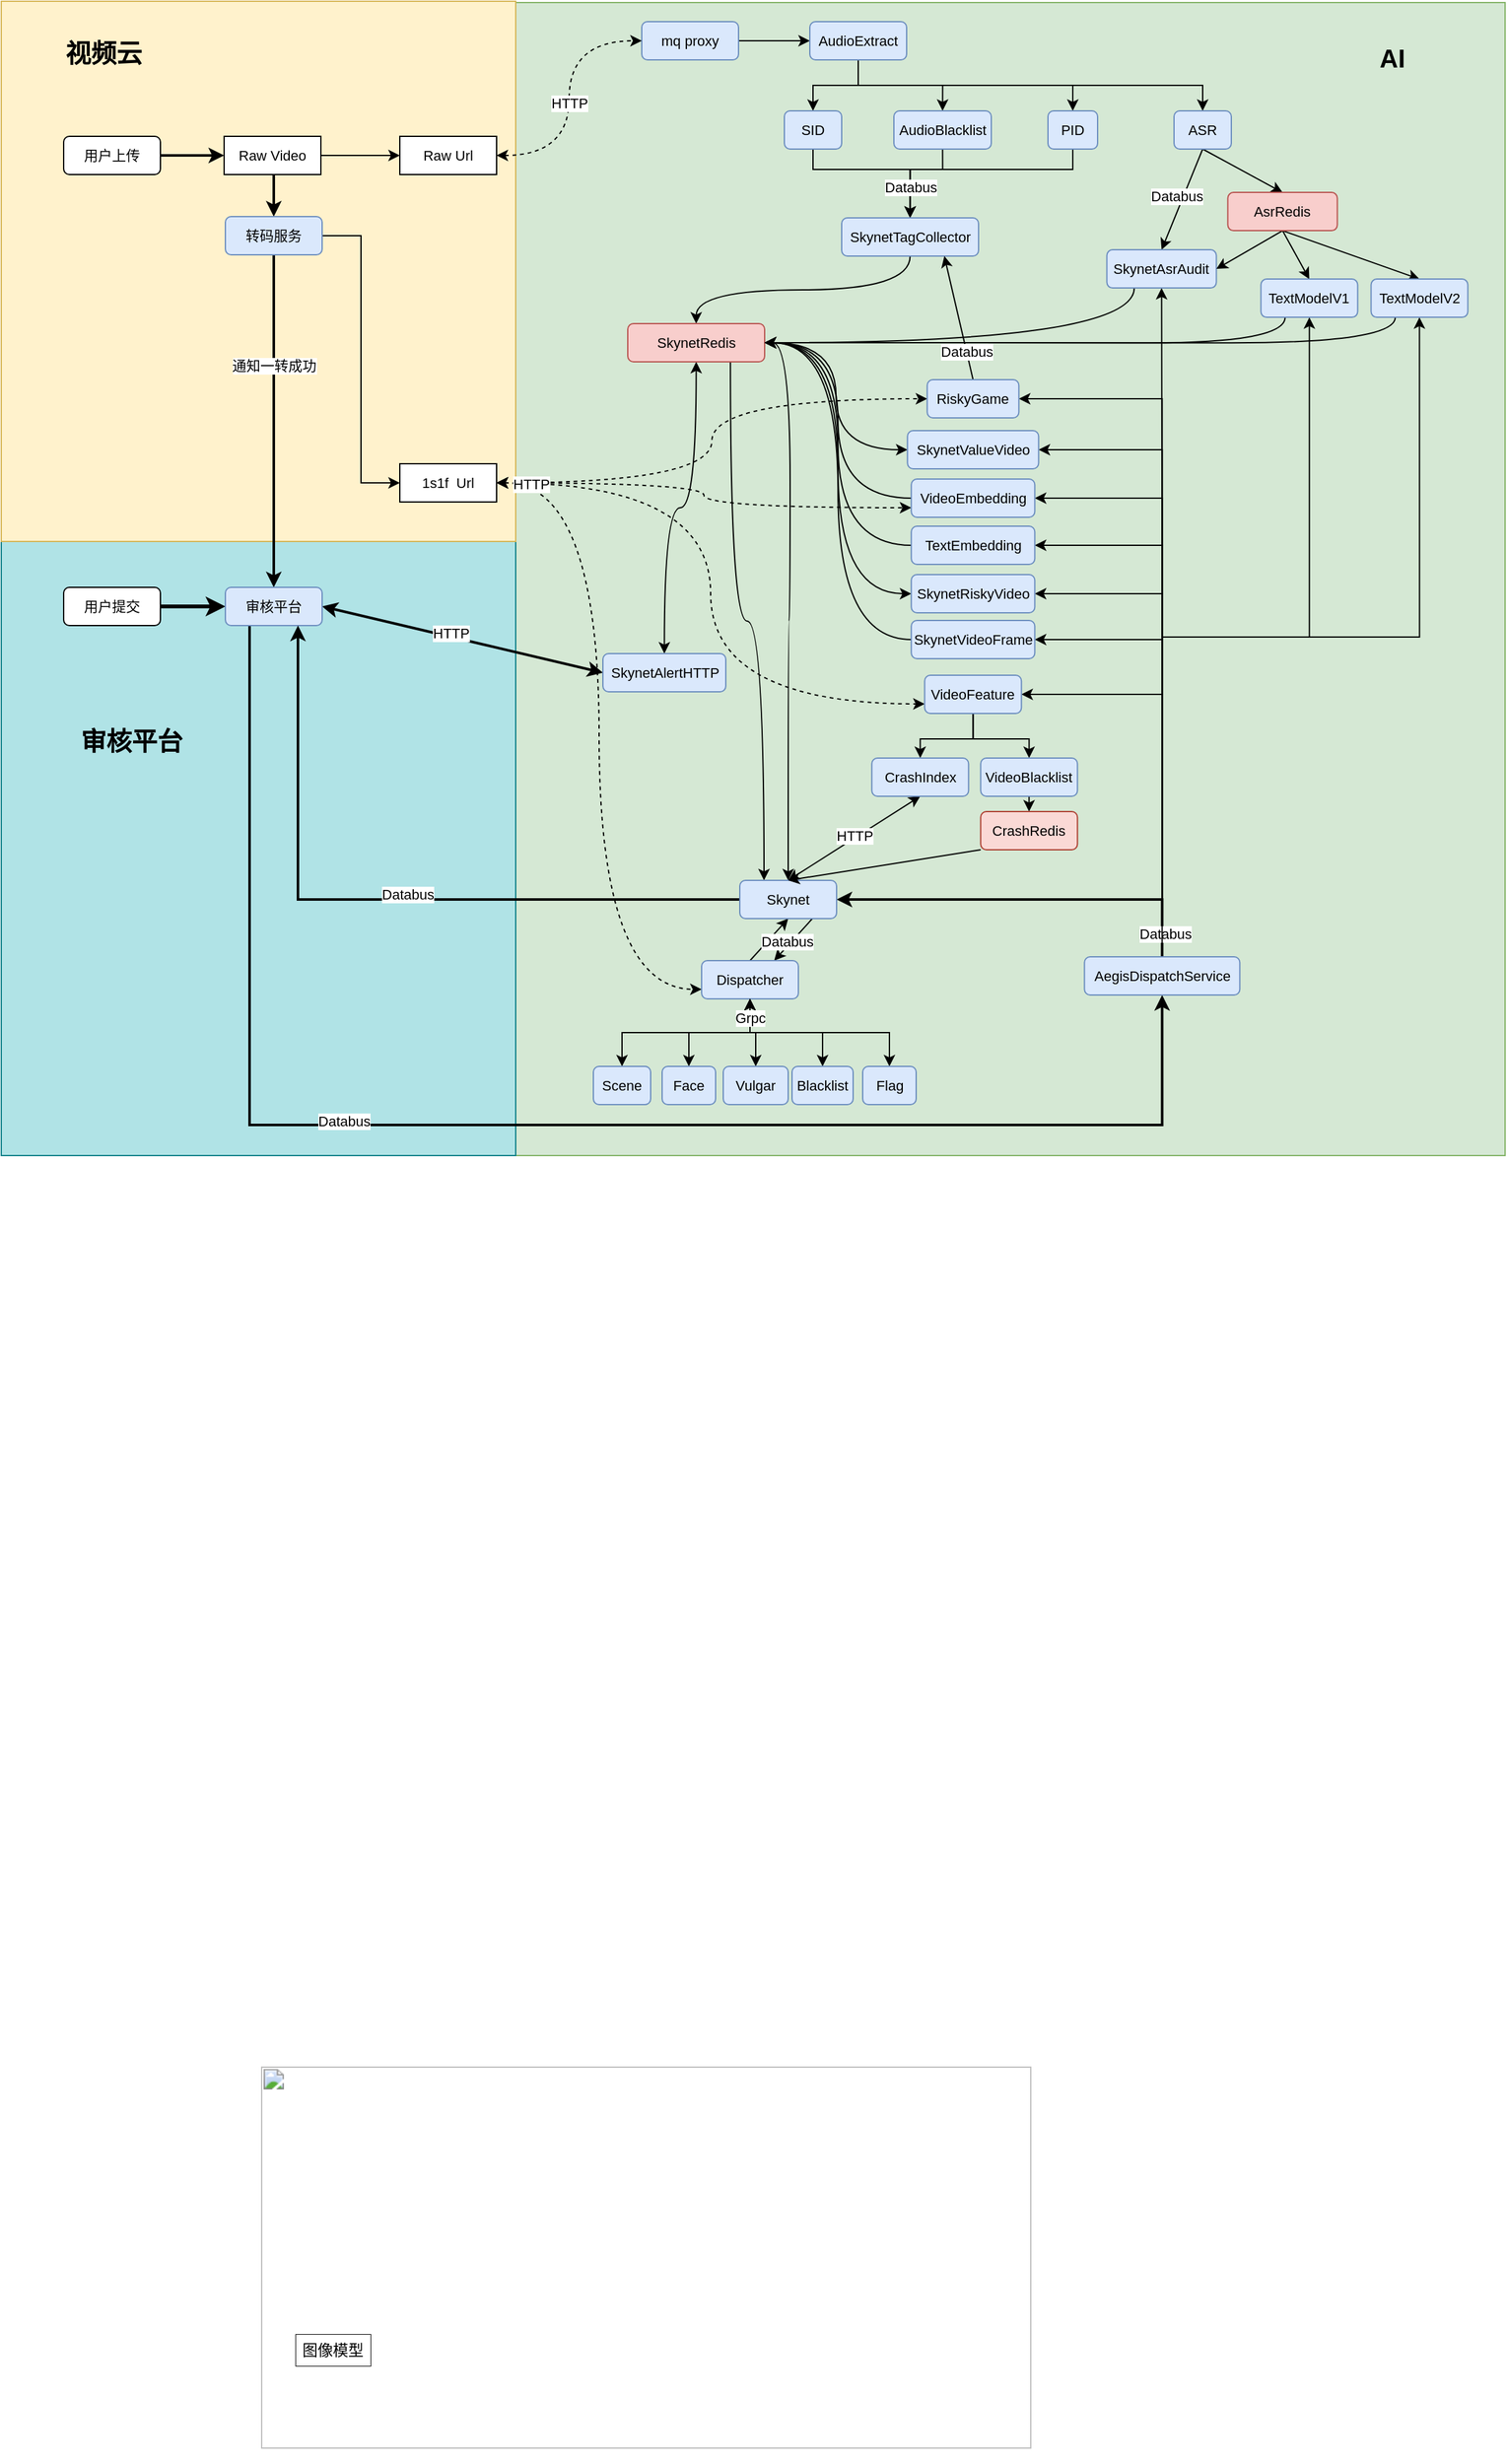<mxfile version="21.6.2" type="github">
  <diagram id="Mzif3MlfNewGBexyQ6pW" name="新机审流程">
    <mxGraphModel dx="2601" dy="695" grid="0" gridSize="10" guides="1" tooltips="1" connect="1" arrows="1" fold="1" page="1" pageScale="1" pageWidth="1169" pageHeight="827" math="0" shadow="0">
      <root>
        <mxCell id="0" />
        <mxCell id="1" parent="0" />
        <mxCell id="kGWkDboD7di_XbReE8EX-246" value="" style="rounded=0;whiteSpace=wrap;html=1;fontSize=11;fillColor=#d5e8d4;strokeColor=#82b366;" parent="1" vertex="1">
          <mxGeometry x="378" y="78" width="777" height="905" as="geometry" />
        </mxCell>
        <mxCell id="kGWkDboD7di_XbReE8EX-249" value="" style="rounded=0;whiteSpace=wrap;html=1;fontSize=11;fillColor=#b0e3e6;strokeColor=#0e8088;" parent="1" vertex="1">
          <mxGeometry x="-26" y="501" width="404" height="482" as="geometry" />
        </mxCell>
        <mxCell id="kGWkDboD7di_XbReE8EX-247" value="" style="rounded=0;whiteSpace=wrap;html=1;fontSize=11;fillColor=#fff2cc;strokeColor=#d6b656;" parent="1" vertex="1">
          <mxGeometry x="-26" y="77" width="404" height="424" as="geometry" />
        </mxCell>
        <mxCell id="kGWkDboD7di_XbReE8EX-1" value="视频云" style="text;html=1;align=center;verticalAlign=middle;resizable=0;points=[];autosize=1;strokeColor=none;fillColor=none;fontStyle=1;fontSize=20;" parent="1" vertex="1">
          <mxGeometry x="19" y="103" width="70" height="28" as="geometry" />
        </mxCell>
        <mxCell id="kGWkDboD7di_XbReE8EX-31" style="edgeStyle=orthogonalEdgeStyle;rounded=0;orthogonalLoop=1;jettySize=auto;html=1;exitX=1;exitY=0.5;exitDx=0;exitDy=0;entryX=0;entryY=0.5;entryDx=0;entryDy=0;fontSize=11;" parent="1" source="kGWkDboD7di_XbReE8EX-3" target="kGWkDboD7di_XbReE8EX-30" edge="1">
          <mxGeometry relative="1" as="geometry" />
        </mxCell>
        <mxCell id="kGWkDboD7di_XbReE8EX-3" value="&lt;span style=&quot;font-size: 11px;&quot;&gt;mq proxy&lt;/span&gt;" style="rounded=1;whiteSpace=wrap;html=1;fontSize=11;fillColor=#dae8fc;strokeColor=#6c8ebf;" parent="1" vertex="1">
          <mxGeometry x="477" y="93" width="76" height="30" as="geometry" />
        </mxCell>
        <mxCell id="kGWkDboD7di_XbReE8EX-4" value="Raw Url" style="rounded=0;whiteSpace=wrap;html=1;fontSize=11;" parent="1" vertex="1">
          <mxGeometry x="287" y="183" width="76" height="30" as="geometry" />
        </mxCell>
        <mxCell id="kGWkDboD7di_XbReE8EX-5" value="" style="endArrow=classic;html=1;rounded=0;exitX=1;exitY=0.5;exitDx=0;exitDy=0;entryX=0;entryY=0.5;entryDx=0;entryDy=0;fontSize=11;dashed=1;edgeStyle=orthogonalEdgeStyle;curved=1;startArrow=classic;startFill=1;" parent="1" source="kGWkDboD7di_XbReE8EX-4" target="kGWkDboD7di_XbReE8EX-3" edge="1">
          <mxGeometry width="50" height="50" relative="1" as="geometry">
            <mxPoint x="693" y="438" as="sourcePoint" />
            <mxPoint x="743" y="388" as="targetPoint" />
          </mxGeometry>
        </mxCell>
        <mxCell id="kGWkDboD7di_XbReE8EX-6" value="HTTP" style="edgeLabel;html=1;align=center;verticalAlign=middle;resizable=0;points=[];fontSize=11;" parent="kGWkDboD7di_XbReE8EX-5" vertex="1" connectable="0">
          <mxGeometry x="-0.294" y="-3" relative="1" as="geometry">
            <mxPoint x="-3" y="-26" as="offset" />
          </mxGeometry>
        </mxCell>
        <mxCell id="kGWkDboD7di_XbReE8EX-8" style="edgeStyle=orthogonalEdgeStyle;rounded=0;orthogonalLoop=1;jettySize=auto;html=1;exitX=1;exitY=0.5;exitDx=0;exitDy=0;entryX=0;entryY=0.5;entryDx=0;entryDy=0;fontSize=11;" parent="1" source="kGWkDboD7di_XbReE8EX-7" target="kGWkDboD7di_XbReE8EX-4" edge="1">
          <mxGeometry relative="1" as="geometry" />
        </mxCell>
        <mxCell id="kGWkDboD7di_XbReE8EX-12" style="edgeStyle=orthogonalEdgeStyle;rounded=0;orthogonalLoop=1;jettySize=auto;html=1;exitX=0.5;exitY=1;exitDx=0;exitDy=0;entryX=0.5;entryY=0;entryDx=0;entryDy=0;fontSize=11;strokeWidth=2;" parent="1" source="kGWkDboD7di_XbReE8EX-7" target="kGWkDboD7di_XbReE8EX-11" edge="1">
          <mxGeometry relative="1" as="geometry" />
        </mxCell>
        <mxCell id="kGWkDboD7di_XbReE8EX-7" value="Raw Video" style="rounded=0;whiteSpace=wrap;html=1;fontSize=11;" parent="1" vertex="1">
          <mxGeometry x="149" y="183" width="76" height="30" as="geometry" />
        </mxCell>
        <mxCell id="kGWkDboD7di_XbReE8EX-283" style="edgeStyle=orthogonalEdgeStyle;curved=1;rounded=0;orthogonalLoop=1;jettySize=auto;html=1;exitX=1;exitY=0.5;exitDx=0;exitDy=0;entryX=0;entryY=0.5;entryDx=0;entryDy=0;shadow=0;fontSize=11;startArrow=classic;startFill=1;endArrow=classic;endFill=1;strokeWidth=1;dashed=1;" parent="1" source="kGWkDboD7di_XbReE8EX-9" target="kGWkDboD7di_XbReE8EX-238" edge="1">
          <mxGeometry relative="1" as="geometry" />
        </mxCell>
        <mxCell id="kGWkDboD7di_XbReE8EX-284" style="edgeStyle=orthogonalEdgeStyle;curved=1;rounded=0;orthogonalLoop=1;jettySize=auto;html=1;exitX=1;exitY=0.5;exitDx=0;exitDy=0;entryX=0;entryY=0.75;entryDx=0;entryDy=0;shadow=0;fontSize=11;startArrow=classic;startFill=1;endArrow=classic;endFill=1;strokeWidth=1;dashed=1;" parent="1" source="kGWkDboD7di_XbReE8EX-9" target="kGWkDboD7di_XbReE8EX-134" edge="1">
          <mxGeometry relative="1" as="geometry" />
        </mxCell>
        <mxCell id="kGWkDboD7di_XbReE8EX-285" style="edgeStyle=orthogonalEdgeStyle;curved=1;rounded=0;orthogonalLoop=1;jettySize=auto;html=1;exitX=1;exitY=0.5;exitDx=0;exitDy=0;entryX=0;entryY=0.75;entryDx=0;entryDy=0;shadow=0;fontSize=11;startArrow=classic;startFill=1;endArrow=classic;endFill=1;strokeWidth=1;dashed=1;" parent="1" source="kGWkDboD7di_XbReE8EX-9" target="kGWkDboD7di_XbReE8EX-79" edge="1">
          <mxGeometry relative="1" as="geometry" />
        </mxCell>
        <mxCell id="kGWkDboD7di_XbReE8EX-286" style="edgeStyle=orthogonalEdgeStyle;curved=1;rounded=0;orthogonalLoop=1;jettySize=auto;html=1;exitX=1;exitY=0.5;exitDx=0;exitDy=0;entryX=0;entryY=0.75;entryDx=0;entryDy=0;shadow=0;fontSize=11;startArrow=classic;startFill=1;endArrow=classic;endFill=1;strokeWidth=1;dashed=1;" parent="1" source="kGWkDboD7di_XbReE8EX-9" target="kGWkDboD7di_XbReE8EX-85" edge="1">
          <mxGeometry relative="1" as="geometry" />
        </mxCell>
        <mxCell id="kGWkDboD7di_XbReE8EX-288" value="HTTP" style="edgeLabel;html=1;align=center;verticalAlign=middle;resizable=0;points=[];fontSize=11;" parent="kGWkDboD7di_XbReE8EX-286" vertex="1" connectable="0">
          <mxGeometry x="-0.886" y="-11" relative="1" as="geometry">
            <mxPoint x="-5" y="-10" as="offset" />
          </mxGeometry>
        </mxCell>
        <mxCell id="kGWkDboD7di_XbReE8EX-9" value="1s1f&amp;nbsp; Url" style="rounded=0;whiteSpace=wrap;html=1;fontSize=11;" parent="1" vertex="1">
          <mxGeometry x="287" y="440" width="76" height="30" as="geometry" />
        </mxCell>
        <mxCell id="kGWkDboD7di_XbReE8EX-13" style="edgeStyle=orthogonalEdgeStyle;rounded=0;orthogonalLoop=1;jettySize=auto;html=1;exitX=1;exitY=0.5;exitDx=0;exitDy=0;entryX=0;entryY=0.5;entryDx=0;entryDy=0;fontSize=11;" parent="1" source="kGWkDboD7di_XbReE8EX-11" target="kGWkDboD7di_XbReE8EX-9" edge="1">
          <mxGeometry relative="1" as="geometry" />
        </mxCell>
        <mxCell id="kGWkDboD7di_XbReE8EX-23" style="edgeStyle=orthogonalEdgeStyle;rounded=0;orthogonalLoop=1;jettySize=auto;html=1;exitX=0.5;exitY=1;exitDx=0;exitDy=0;entryX=0.5;entryY=0;entryDx=0;entryDy=0;fontSize=11;strokeWidth=2;" parent="1" source="kGWkDboD7di_XbReE8EX-11" target="kGWkDboD7di_XbReE8EX-21" edge="1">
          <mxGeometry relative="1" as="geometry" />
        </mxCell>
        <mxCell id="kGWkDboD7di_XbReE8EX-24" value="通知一转成功" style="edgeLabel;html=1;align=center;verticalAlign=middle;resizable=0;points=[];fontSize=11;" parent="kGWkDboD7di_XbReE8EX-23" vertex="1" connectable="0">
          <mxGeometry x="-0.332" relative="1" as="geometry">
            <mxPoint as="offset" />
          </mxGeometry>
        </mxCell>
        <mxCell id="kGWkDboD7di_XbReE8EX-11" value="转码服务" style="rounded=1;whiteSpace=wrap;html=1;fontSize=11;fillColor=#dae8fc;strokeColor=#6c8ebf;" parent="1" vertex="1">
          <mxGeometry x="150" y="246" width="76" height="30" as="geometry" />
        </mxCell>
        <mxCell id="kGWkDboD7di_XbReE8EX-14" value="审核平台" style="text;html=1;align=center;verticalAlign=middle;resizable=0;points=[];autosize=1;strokeColor=none;fillColor=none;fontStyle=1;fontSize=20;" parent="1" vertex="1">
          <mxGeometry x="31" y="643" width="90" height="28" as="geometry" />
        </mxCell>
        <mxCell id="kGWkDboD7di_XbReE8EX-17" style="edgeStyle=orthogonalEdgeStyle;rounded=0;orthogonalLoop=1;jettySize=auto;html=1;exitX=1;exitY=0.5;exitDx=0;exitDy=0;entryX=0;entryY=0.5;entryDx=0;entryDy=0;fontSize=11;strokeWidth=2;" parent="1" source="kGWkDboD7di_XbReE8EX-16" target="kGWkDboD7di_XbReE8EX-7" edge="1">
          <mxGeometry relative="1" as="geometry" />
        </mxCell>
        <mxCell id="kGWkDboD7di_XbReE8EX-16" value="用户上传" style="rounded=1;whiteSpace=wrap;html=1;fontSize=11;" parent="1" vertex="1">
          <mxGeometry x="23" y="183" width="76" height="30" as="geometry" />
        </mxCell>
        <mxCell id="kGWkDboD7di_XbReE8EX-22" style="edgeStyle=orthogonalEdgeStyle;rounded=0;orthogonalLoop=1;jettySize=auto;html=1;exitX=1;exitY=0.5;exitDx=0;exitDy=0;fontSize=11;strokeWidth=3;" parent="1" source="kGWkDboD7di_XbReE8EX-18" target="kGWkDboD7di_XbReE8EX-21" edge="1">
          <mxGeometry relative="1" as="geometry" />
        </mxCell>
        <mxCell id="kGWkDboD7di_XbReE8EX-18" value="用户提交" style="rounded=1;whiteSpace=wrap;html=1;fontSize=11;" parent="1" vertex="1">
          <mxGeometry x="23" y="537" width="76" height="30" as="geometry" />
        </mxCell>
        <mxCell id="kGWkDboD7di_XbReE8EX-297" style="rounded=0;orthogonalLoop=1;jettySize=auto;html=1;exitX=1;exitY=0.5;exitDx=0;exitDy=0;entryX=0;entryY=0.5;entryDx=0;entryDy=0;shadow=0;fontSize=11;startArrow=classic;startFill=1;endArrow=classic;endFill=1;strokeWidth=2;" parent="1" source="kGWkDboD7di_XbReE8EX-21" target="kGWkDboD7di_XbReE8EX-295" edge="1">
          <mxGeometry relative="1" as="geometry" />
        </mxCell>
        <mxCell id="kGWkDboD7di_XbReE8EX-298" value="HTTP" style="edgeLabel;html=1;align=center;verticalAlign=middle;resizable=0;points=[];fontSize=11;" parent="kGWkDboD7di_XbReE8EX-297" vertex="1" connectable="0">
          <mxGeometry x="0.088" y="11" relative="1" as="geometry">
            <mxPoint x="-21" y="3" as="offset" />
          </mxGeometry>
        </mxCell>
        <mxCell id="kGWkDboD7di_XbReE8EX-301" style="edgeStyle=orthogonalEdgeStyle;rounded=0;orthogonalLoop=1;jettySize=auto;html=1;exitX=0.25;exitY=1;exitDx=0;exitDy=0;shadow=0;fontSize=11;startArrow=none;startFill=0;endArrow=classic;endFill=1;strokeWidth=2;entryX=0.5;entryY=1;entryDx=0;entryDy=0;" parent="1" source="kGWkDboD7di_XbReE8EX-21" target="kGWkDboD7di_XbReE8EX-26" edge="1">
          <mxGeometry relative="1" as="geometry">
            <mxPoint x="238.25" y="901.25" as="targetPoint" />
            <Array as="points">
              <mxPoint x="169" y="959" />
              <mxPoint x="886" y="959" />
            </Array>
          </mxGeometry>
        </mxCell>
        <mxCell id="kGWkDboD7di_XbReE8EX-303" value="Databus" style="edgeLabel;html=1;align=center;verticalAlign=middle;resizable=0;points=[];fontSize=11;" parent="kGWkDboD7di_XbReE8EX-301" vertex="1" connectable="0">
          <mxGeometry x="-0.23" y="3" relative="1" as="geometry">
            <mxPoint as="offset" />
          </mxGeometry>
        </mxCell>
        <mxCell id="kGWkDboD7di_XbReE8EX-21" value="审核平台" style="rounded=1;whiteSpace=wrap;html=1;fontSize=11;fillColor=#dae8fc;strokeColor=#6c8ebf;" parent="1" vertex="1">
          <mxGeometry x="150" y="537" width="76" height="30" as="geometry" />
        </mxCell>
        <mxCell id="kGWkDboD7di_XbReE8EX-82" style="edgeStyle=orthogonalEdgeStyle;rounded=0;orthogonalLoop=1;jettySize=auto;html=1;exitX=0.5;exitY=0;exitDx=0;exitDy=0;entryX=1;entryY=0.5;entryDx=0;entryDy=0;fontSize=11;startArrow=none;startFill=0;strokeWidth=1;" parent="1" source="kGWkDboD7di_XbReE8EX-26" target="kGWkDboD7di_XbReE8EX-79" edge="1">
          <mxGeometry relative="1" as="geometry" />
        </mxCell>
        <mxCell id="kGWkDboD7di_XbReE8EX-126" style="edgeStyle=orthogonalEdgeStyle;rounded=0;orthogonalLoop=1;jettySize=auto;html=1;exitX=0.5;exitY=0;exitDx=0;exitDy=0;entryX=1;entryY=0.5;entryDx=0;entryDy=0;shadow=0;fontSize=11;startArrow=none;startFill=0;strokeWidth=2;" parent="1" source="kGWkDboD7di_XbReE8EX-26" target="kGWkDboD7di_XbReE8EX-29" edge="1">
          <mxGeometry relative="1" as="geometry" />
        </mxCell>
        <mxCell id="kGWkDboD7di_XbReE8EX-130" style="edgeStyle=orthogonalEdgeStyle;rounded=0;orthogonalLoop=1;jettySize=auto;html=1;exitX=0.5;exitY=0;exitDx=0;exitDy=0;entryX=1;entryY=0.5;entryDx=0;entryDy=0;shadow=0;fontSize=11;startArrow=none;startFill=0;strokeWidth=1;" parent="1" source="kGWkDboD7di_XbReE8EX-26" target="kGWkDboD7di_XbReE8EX-129" edge="1">
          <mxGeometry relative="1" as="geometry" />
        </mxCell>
        <mxCell id="kGWkDboD7di_XbReE8EX-229" style="edgeStyle=orthogonalEdgeStyle;rounded=0;orthogonalLoop=1;jettySize=auto;html=1;exitX=0.5;exitY=0;exitDx=0;exitDy=0;entryX=1;entryY=0.5;entryDx=0;entryDy=0;shadow=0;fontSize=11;startArrow=none;startFill=0;strokeWidth=1;" parent="1" source="kGWkDboD7di_XbReE8EX-26" target="kGWkDboD7di_XbReE8EX-134" edge="1">
          <mxGeometry relative="1" as="geometry" />
        </mxCell>
        <mxCell id="kGWkDboD7di_XbReE8EX-230" style="edgeStyle=orthogonalEdgeStyle;rounded=0;orthogonalLoop=1;jettySize=auto;html=1;exitX=0.5;exitY=0;exitDx=0;exitDy=0;entryX=1;entryY=0.5;entryDx=0;entryDy=0;shadow=0;fontSize=11;startArrow=none;startFill=0;strokeWidth=1;" parent="1" source="kGWkDboD7di_XbReE8EX-26" target="kGWkDboD7di_XbReE8EX-136" edge="1">
          <mxGeometry relative="1" as="geometry" />
        </mxCell>
        <mxCell id="kGWkDboD7di_XbReE8EX-231" style="edgeStyle=orthogonalEdgeStyle;rounded=0;orthogonalLoop=1;jettySize=auto;html=1;exitX=0.5;exitY=0;exitDx=0;exitDy=0;entryX=1;entryY=0.5;entryDx=0;entryDy=0;shadow=0;fontSize=11;startArrow=none;startFill=0;strokeWidth=1;" parent="1" source="kGWkDboD7di_XbReE8EX-26" target="kGWkDboD7di_XbReE8EX-227" edge="1">
          <mxGeometry relative="1" as="geometry" />
        </mxCell>
        <mxCell id="kGWkDboD7di_XbReE8EX-239" style="edgeStyle=orthogonalEdgeStyle;rounded=0;orthogonalLoop=1;jettySize=auto;html=1;exitX=0.5;exitY=0;exitDx=0;exitDy=0;entryX=1;entryY=0.5;entryDx=0;entryDy=0;shadow=0;fontSize=11;startArrow=none;startFill=0;strokeWidth=1;" parent="1" source="kGWkDboD7di_XbReE8EX-26" target="kGWkDboD7di_XbReE8EX-238" edge="1">
          <mxGeometry relative="1" as="geometry" />
        </mxCell>
        <mxCell id="kGWkDboD7di_XbReE8EX-289" style="edgeStyle=orthogonalEdgeStyle;rounded=0;orthogonalLoop=1;jettySize=auto;html=1;exitX=0.5;exitY=0;exitDx=0;exitDy=0;entryX=0.5;entryY=1;entryDx=0;entryDy=0;shadow=0;fontSize=11;startArrow=none;startFill=0;endArrow=classic;endFill=1;strokeWidth=1;" parent="1" source="kGWkDboD7di_XbReE8EX-26" target="kGWkDboD7di_XbReE8EX-42" edge="1">
          <mxGeometry relative="1" as="geometry" />
        </mxCell>
        <mxCell id="kGWkDboD7di_XbReE8EX-290" style="edgeStyle=orthogonalEdgeStyle;rounded=0;orthogonalLoop=1;jettySize=auto;html=1;exitX=0.5;exitY=0;exitDx=0;exitDy=0;shadow=0;fontSize=11;startArrow=none;startFill=0;endArrow=classic;endFill=1;strokeWidth=1;" parent="1" source="kGWkDboD7di_XbReE8EX-26" target="kGWkDboD7di_XbReE8EX-62" edge="1">
          <mxGeometry relative="1" as="geometry" />
        </mxCell>
        <mxCell id="kGWkDboD7di_XbReE8EX-291" style="edgeStyle=orthogonalEdgeStyle;rounded=0;orthogonalLoop=1;jettySize=auto;html=1;exitX=0.5;exitY=0;exitDx=0;exitDy=0;entryX=0.5;entryY=1;entryDx=0;entryDy=0;shadow=0;fontSize=11;startArrow=none;startFill=0;endArrow=classic;endFill=1;strokeWidth=1;" parent="1" source="kGWkDboD7di_XbReE8EX-26" target="kGWkDboD7di_XbReE8EX-63" edge="1">
          <mxGeometry relative="1" as="geometry" />
        </mxCell>
        <mxCell id="kGWkDboD7di_XbReE8EX-292" value="Databus" style="edgeLabel;html=1;align=center;verticalAlign=middle;resizable=0;points=[];fontSize=11;" parent="kGWkDboD7di_XbReE8EX-291" vertex="1" connectable="0">
          <mxGeometry x="-0.948" y="-4" relative="1" as="geometry">
            <mxPoint x="-2" as="offset" />
          </mxGeometry>
        </mxCell>
        <mxCell id="7Qb2B7hWJv66uCLkFHdZ-7" style="edgeStyle=orthogonalEdgeStyle;rounded=0;orthogonalLoop=1;jettySize=auto;html=1;exitX=0.5;exitY=0;exitDx=0;exitDy=0;entryX=1;entryY=0.5;entryDx=0;entryDy=0;shadow=0;fontSize=20;startArrow=none;startFill=0;endArrow=classic;endFill=1;strokeWidth=1;" parent="1" source="kGWkDboD7di_XbReE8EX-26" target="7Qb2B7hWJv66uCLkFHdZ-6" edge="1">
          <mxGeometry relative="1" as="geometry" />
        </mxCell>
        <mxCell id="kGWkDboD7di_XbReE8EX-26" value="&lt;span style=&quot;font-size: 11px;&quot;&gt;AegisDispatchService&lt;/span&gt;" style="rounded=1;whiteSpace=wrap;html=1;fontSize=11;fillColor=#dae8fc;strokeColor=#6c8ebf;" parent="1" vertex="1">
          <mxGeometry x="824.67" y="827" width="122" height="30" as="geometry" />
        </mxCell>
        <mxCell id="kGWkDboD7di_XbReE8EX-90" style="edgeStyle=none;orthogonalLoop=1;jettySize=auto;html=1;exitX=0.75;exitY=1;exitDx=0;exitDy=0;entryX=0.75;entryY=0;entryDx=0;entryDy=0;shadow=0;fontSize=11;startArrow=none;startFill=0;strokeWidth=1;" parent="1" source="kGWkDboD7di_XbReE8EX-29" target="kGWkDboD7di_XbReE8EX-85" edge="1">
          <mxGeometry relative="1" as="geometry" />
        </mxCell>
        <mxCell id="kGWkDboD7di_XbReE8EX-38" style="edgeStyle=orthogonalEdgeStyle;rounded=0;orthogonalLoop=1;jettySize=auto;html=1;exitX=0.5;exitY=1;exitDx=0;exitDy=0;fontSize=11;" parent="1" source="kGWkDboD7di_XbReE8EX-30" target="kGWkDboD7di_XbReE8EX-32" edge="1">
          <mxGeometry relative="1" as="geometry" />
        </mxCell>
        <mxCell id="kGWkDboD7di_XbReE8EX-39" style="edgeStyle=orthogonalEdgeStyle;rounded=0;orthogonalLoop=1;jettySize=auto;html=1;exitX=0.5;exitY=1;exitDx=0;exitDy=0;entryX=0.5;entryY=0;entryDx=0;entryDy=0;fontSize=11;" parent="1" source="kGWkDboD7di_XbReE8EX-30" target="kGWkDboD7di_XbReE8EX-33" edge="1">
          <mxGeometry relative="1" as="geometry" />
        </mxCell>
        <mxCell id="kGWkDboD7di_XbReE8EX-40" style="edgeStyle=orthogonalEdgeStyle;rounded=0;orthogonalLoop=1;jettySize=auto;html=1;exitX=0.5;exitY=1;exitDx=0;exitDy=0;entryX=0.5;entryY=0;entryDx=0;entryDy=0;fontSize=11;" parent="1" source="kGWkDboD7di_XbReE8EX-30" target="kGWkDboD7di_XbReE8EX-34" edge="1">
          <mxGeometry relative="1" as="geometry" />
        </mxCell>
        <mxCell id="kGWkDboD7di_XbReE8EX-41" style="edgeStyle=orthogonalEdgeStyle;rounded=0;orthogonalLoop=1;jettySize=auto;html=1;exitX=0.5;exitY=1;exitDx=0;exitDy=0;entryX=0.5;entryY=0;entryDx=0;entryDy=0;fontSize=11;" parent="1" source="kGWkDboD7di_XbReE8EX-30" target="kGWkDboD7di_XbReE8EX-37" edge="1">
          <mxGeometry relative="1" as="geometry" />
        </mxCell>
        <mxCell id="kGWkDboD7di_XbReE8EX-30" value="&lt;span style=&quot;font-size: 11px;&quot;&gt;AudioExtract&lt;/span&gt;" style="rounded=1;whiteSpace=wrap;html=1;fontSize=11;fillColor=#dae8fc;strokeColor=#6c8ebf;" parent="1" vertex="1">
          <mxGeometry x="609" y="93" width="76" height="30" as="geometry" />
        </mxCell>
        <mxCell id="kGWkDboD7di_XbReE8EX-43" style="rounded=0;orthogonalLoop=1;jettySize=auto;html=1;exitX=0.5;exitY=1;exitDx=0;exitDy=0;fontSize=11;entryX=0.5;entryY=0;entryDx=0;entryDy=0;" parent="1" source="kGWkDboD7di_XbReE8EX-32" target="kGWkDboD7di_XbReE8EX-42" edge="1">
          <mxGeometry relative="1" as="geometry" />
        </mxCell>
        <mxCell id="kGWkDboD7di_XbReE8EX-44" value="Databus" style="edgeLabel;html=1;align=center;verticalAlign=middle;resizable=0;points=[];fontSize=11;" parent="kGWkDboD7di_XbReE8EX-43" vertex="1" connectable="0">
          <mxGeometry x="-0.019" y="-5" relative="1" as="geometry">
            <mxPoint as="offset" />
          </mxGeometry>
        </mxCell>
        <mxCell id="kGWkDboD7di_XbReE8EX-56" style="edgeStyle=none;rounded=0;orthogonalLoop=1;jettySize=auto;html=1;exitX=0.5;exitY=1;exitDx=0;exitDy=0;entryX=0.5;entryY=0;entryDx=0;entryDy=0;fontSize=11;" parent="1" source="kGWkDboD7di_XbReE8EX-32" target="kGWkDboD7di_XbReE8EX-55" edge="1">
          <mxGeometry relative="1" as="geometry" />
        </mxCell>
        <mxCell id="kGWkDboD7di_XbReE8EX-32" value="&lt;span style=&quot;font-size: 11px;&quot;&gt;ASR&lt;/span&gt;" style="rounded=1;whiteSpace=wrap;html=1;fontSize=11;fillColor=#dae8fc;strokeColor=#6c8ebf;" parent="1" vertex="1">
          <mxGeometry x="895" y="163" width="45" height="30" as="geometry" />
        </mxCell>
        <mxCell id="kGWkDboD7di_XbReE8EX-50" style="edgeStyle=orthogonalEdgeStyle;rounded=0;orthogonalLoop=1;jettySize=auto;html=1;exitX=0.5;exitY=1;exitDx=0;exitDy=0;entryX=0.5;entryY=0;entryDx=0;entryDy=0;fontSize=11;" parent="1" source="kGWkDboD7di_XbReE8EX-33" target="kGWkDboD7di_XbReE8EX-45" edge="1">
          <mxGeometry relative="1" as="geometry">
            <Array as="points">
              <mxPoint x="611" y="209" />
              <mxPoint x="688" y="209" />
            </Array>
          </mxGeometry>
        </mxCell>
        <mxCell id="kGWkDboD7di_XbReE8EX-33" value="&lt;span style=&quot;font-size: 11px;&quot;&gt;SID&lt;/span&gt;" style="rounded=1;whiteSpace=wrap;html=1;fontSize=11;fillColor=#dae8fc;strokeColor=#6c8ebf;" parent="1" vertex="1">
          <mxGeometry x="589" y="163" width="45" height="30" as="geometry" />
        </mxCell>
        <mxCell id="kGWkDboD7di_XbReE8EX-47" style="edgeStyle=orthogonalEdgeStyle;rounded=0;orthogonalLoop=1;jettySize=auto;html=1;exitX=0.5;exitY=1;exitDx=0;exitDy=0;fontSize=11;entryX=0.5;entryY=0;entryDx=0;entryDy=0;" parent="1" source="kGWkDboD7di_XbReE8EX-34" target="kGWkDboD7di_XbReE8EX-45" edge="1">
          <mxGeometry relative="1" as="geometry">
            <mxPoint x="703.25" y="296.5" as="targetPoint" />
            <Array as="points">
              <mxPoint x="713" y="209" />
              <mxPoint x="688" y="209" />
            </Array>
          </mxGeometry>
        </mxCell>
        <mxCell id="kGWkDboD7di_XbReE8EX-34" value="&lt;span style=&quot;font-size: 11px;&quot;&gt;AudioBlacklist&lt;/span&gt;" style="rounded=1;whiteSpace=wrap;html=1;fontSize=11;fillColor=#dae8fc;strokeColor=#6c8ebf;" parent="1" vertex="1">
          <mxGeometry x="675" y="163" width="76.5" height="30" as="geometry" />
        </mxCell>
        <mxCell id="kGWkDboD7di_XbReE8EX-51" style="rounded=0;orthogonalLoop=1;jettySize=auto;html=1;exitX=0.5;exitY=1;exitDx=0;exitDy=0;entryX=0.5;entryY=0;entryDx=0;entryDy=0;fontSize=11;edgeStyle=orthogonalEdgeStyle;" parent="1" source="kGWkDboD7di_XbReE8EX-37" target="kGWkDboD7di_XbReE8EX-45" edge="1">
          <mxGeometry relative="1" as="geometry">
            <Array as="points">
              <mxPoint x="816" y="209" />
              <mxPoint x="688" y="209" />
            </Array>
          </mxGeometry>
        </mxCell>
        <mxCell id="kGWkDboD7di_XbReE8EX-52" value="Databus" style="edgeLabel;html=1;align=center;verticalAlign=middle;resizable=0;points=[];fontSize=11;" parent="kGWkDboD7di_XbReE8EX-51" vertex="1" connectable="0">
          <mxGeometry x="0.68" relative="1" as="geometry">
            <mxPoint y="5" as="offset" />
          </mxGeometry>
        </mxCell>
        <mxCell id="kGWkDboD7di_XbReE8EX-37" value="&lt;span style=&quot;font-size: 11px;&quot;&gt;PID&lt;/span&gt;" style="rounded=1;whiteSpace=wrap;html=1;fontSize=11;fillColor=#dae8fc;strokeColor=#6c8ebf;" parent="1" vertex="1">
          <mxGeometry x="796" y="163" width="39" height="30" as="geometry" />
        </mxCell>
        <mxCell id="kGWkDboD7di_XbReE8EX-77" style="edgeStyle=orthogonalEdgeStyle;curved=1;rounded=0;orthogonalLoop=1;jettySize=auto;html=1;exitX=0.25;exitY=1;exitDx=0;exitDy=0;entryX=1;entryY=0.5;entryDx=0;entryDy=0;fontSize=11;startArrow=none;startFill=0;" parent="1" source="kGWkDboD7di_XbReE8EX-42" target="kGWkDboD7di_XbReE8EX-59" edge="1">
          <mxGeometry relative="1" as="geometry" />
        </mxCell>
        <mxCell id="kGWkDboD7di_XbReE8EX-42" value="&lt;span style=&quot;font-size: 11px;&quot;&gt;SkynetAsrAudit&lt;/span&gt;" style="rounded=1;whiteSpace=wrap;html=1;fontSize=11;fillColor=#dae8fc;strokeColor=#6c8ebf;" parent="1" vertex="1">
          <mxGeometry x="842.25" y="272.06" width="86" height="30" as="geometry" />
        </mxCell>
        <mxCell id="kGWkDboD7di_XbReE8EX-78" style="edgeStyle=orthogonalEdgeStyle;curved=1;rounded=0;orthogonalLoop=1;jettySize=auto;html=1;exitX=0.5;exitY=1;exitDx=0;exitDy=0;fontSize=11;startArrow=none;startFill=0;" parent="1" source="kGWkDboD7di_XbReE8EX-45" target="kGWkDboD7di_XbReE8EX-59" edge="1">
          <mxGeometry relative="1" as="geometry" />
        </mxCell>
        <mxCell id="kGWkDboD7di_XbReE8EX-45" value="&lt;span style=&quot;font-size: 11px;&quot;&gt;SkynetTagCollector&lt;/span&gt;" style="rounded=1;whiteSpace=wrap;html=1;fontSize=11;fillColor=#dae8fc;strokeColor=#6c8ebf;" parent="1" vertex="1">
          <mxGeometry x="634" y="247" width="107.5" height="30" as="geometry" />
        </mxCell>
        <mxCell id="kGWkDboD7di_XbReE8EX-67" style="rounded=0;orthogonalLoop=1;jettySize=auto;html=1;exitX=0.5;exitY=1;exitDx=0;exitDy=0;entryX=0.5;entryY=0;entryDx=0;entryDy=0;fontSize=11;startArrow=none;startFill=0;" parent="1" source="kGWkDboD7di_XbReE8EX-55" target="kGWkDboD7di_XbReE8EX-62" edge="1">
          <mxGeometry relative="1" as="geometry" />
        </mxCell>
        <mxCell id="kGWkDboD7di_XbReE8EX-68" style="edgeStyle=none;rounded=0;orthogonalLoop=1;jettySize=auto;html=1;exitX=0.5;exitY=1;exitDx=0;exitDy=0;entryX=0.5;entryY=0;entryDx=0;entryDy=0;fontSize=11;startArrow=none;startFill=0;" parent="1" source="kGWkDboD7di_XbReE8EX-55" target="kGWkDboD7di_XbReE8EX-63" edge="1">
          <mxGeometry relative="1" as="geometry" />
        </mxCell>
        <mxCell id="kGWkDboD7di_XbReE8EX-133" style="rounded=0;orthogonalLoop=1;jettySize=auto;html=1;exitX=0.5;exitY=1;exitDx=0;exitDy=0;entryX=1;entryY=0.5;entryDx=0;entryDy=0;shadow=0;fontSize=11;startArrow=none;startFill=0;strokeWidth=1;" parent="1" source="kGWkDboD7di_XbReE8EX-55" target="kGWkDboD7di_XbReE8EX-42" edge="1">
          <mxGeometry relative="1" as="geometry" />
        </mxCell>
        <mxCell id="kGWkDboD7di_XbReE8EX-55" value="&lt;span style=&quot;font-size: 11px;&quot;&gt;AsrRedis&lt;/span&gt;" style="rounded=1;whiteSpace=wrap;html=1;fontSize=11;fillColor=#f8cecc;strokeColor=#b85450;" parent="1" vertex="1">
          <mxGeometry x="937.25" y="227.06" width="86" height="30" as="geometry" />
        </mxCell>
        <mxCell id="kGWkDboD7di_XbReE8EX-282" style="edgeStyle=orthogonalEdgeStyle;rounded=0;orthogonalLoop=1;jettySize=auto;html=1;exitX=1;exitY=0.5;exitDx=0;exitDy=0;entryX=0.5;entryY=0;entryDx=0;entryDy=0;shadow=0;fontSize=11;startArrow=classic;startFill=1;endArrow=classic;endFill=1;strokeWidth=1;curved=1;" parent="1" source="kGWkDboD7di_XbReE8EX-59" target="kGWkDboD7di_XbReE8EX-29" edge="1">
          <mxGeometry relative="1" as="geometry" />
        </mxCell>
        <mxCell id="kGWkDboD7di_XbReE8EX-296" style="edgeStyle=orthogonalEdgeStyle;curved=1;rounded=0;orthogonalLoop=1;jettySize=auto;html=1;exitX=0.5;exitY=1;exitDx=0;exitDy=0;shadow=0;fontSize=11;startArrow=classic;startFill=1;endArrow=classic;endFill=1;strokeWidth=1;" parent="1" source="kGWkDboD7di_XbReE8EX-59" target="kGWkDboD7di_XbReE8EX-295" edge="1">
          <mxGeometry relative="1" as="geometry" />
        </mxCell>
        <mxCell id="7Qb2B7hWJv66uCLkFHdZ-5" style="edgeStyle=orthogonalEdgeStyle;curved=1;rounded=0;orthogonalLoop=1;jettySize=auto;html=1;exitX=0.75;exitY=1;exitDx=0;exitDy=0;entryX=0.25;entryY=0;entryDx=0;entryDy=0;shadow=0;fontSize=20;startArrow=none;startFill=0;endArrow=classic;endFill=1;strokeWidth=1;" parent="1" source="kGWkDboD7di_XbReE8EX-59" target="kGWkDboD7di_XbReE8EX-29" edge="1">
          <mxGeometry relative="1" as="geometry" />
        </mxCell>
        <mxCell id="kGWkDboD7di_XbReE8EX-59" value="&lt;span style=&quot;font-size: 11px;&quot;&gt;SkynetRedis&lt;/span&gt;" style="rounded=1;whiteSpace=wrap;html=1;fontSize=11;fillColor=#f8cecc;strokeColor=#b85450;" parent="1" vertex="1">
          <mxGeometry x="466" y="330" width="107.5" height="30" as="geometry" />
        </mxCell>
        <mxCell id="kGWkDboD7di_XbReE8EX-75" style="edgeStyle=orthogonalEdgeStyle;curved=1;rounded=0;orthogonalLoop=1;jettySize=auto;html=1;exitX=0.25;exitY=1;exitDx=0;exitDy=0;entryX=1;entryY=0.5;entryDx=0;entryDy=0;fontSize=11;startArrow=none;startFill=0;" parent="1" source="kGWkDboD7di_XbReE8EX-62" target="kGWkDboD7di_XbReE8EX-59" edge="1">
          <mxGeometry relative="1" as="geometry" />
        </mxCell>
        <mxCell id="kGWkDboD7di_XbReE8EX-62" value="TextModelV1" style="rounded=1;whiteSpace=wrap;html=1;fontSize=11;fillColor=#dae8fc;strokeColor=#6c8ebf;" parent="1" vertex="1">
          <mxGeometry x="963.25" y="295.06" width="76" height="30" as="geometry" />
        </mxCell>
        <mxCell id="kGWkDboD7di_XbReE8EX-74" style="edgeStyle=orthogonalEdgeStyle;curved=1;rounded=0;orthogonalLoop=1;jettySize=auto;html=1;exitX=0.25;exitY=1;exitDx=0;exitDy=0;entryX=1;entryY=0.5;entryDx=0;entryDy=0;fontSize=11;startArrow=none;startFill=0;" parent="1" source="kGWkDboD7di_XbReE8EX-63" target="kGWkDboD7di_XbReE8EX-59" edge="1">
          <mxGeometry relative="1" as="geometry" />
        </mxCell>
        <mxCell id="kGWkDboD7di_XbReE8EX-63" value="TextModelV2" style="rounded=1;whiteSpace=wrap;html=1;fontSize=11;fillColor=#dae8fc;strokeColor=#6c8ebf;" parent="1" vertex="1">
          <mxGeometry x="1049.75" y="295.06" width="76" height="30" as="geometry" />
        </mxCell>
        <mxCell id="kGWkDboD7di_XbReE8EX-95" value="" style="edgeStyle=orthogonalEdgeStyle;orthogonalLoop=1;jettySize=auto;html=1;shadow=0;fontSize=11;startArrow=none;startFill=0;strokeWidth=1;rounded=0;" parent="1" source="kGWkDboD7di_XbReE8EX-79" target="kGWkDboD7di_XbReE8EX-94" edge="1">
          <mxGeometry relative="1" as="geometry" />
        </mxCell>
        <mxCell id="kGWkDboD7di_XbReE8EX-99" value="" style="edgeStyle=orthogonalEdgeStyle;rounded=0;orthogonalLoop=1;jettySize=auto;html=1;shadow=0;fontSize=11;startArrow=none;startFill=0;strokeWidth=1;" parent="1" source="kGWkDboD7di_XbReE8EX-79" target="kGWkDboD7di_XbReE8EX-98" edge="1">
          <mxGeometry relative="1" as="geometry" />
        </mxCell>
        <mxCell id="kGWkDboD7di_XbReE8EX-79" value="VideoFeature" style="rounded=1;whiteSpace=wrap;html=1;fontSize=11;fillColor=#dae8fc;strokeColor=#6c8ebf;" parent="1" vertex="1">
          <mxGeometry x="699.17" y="606" width="76" height="30" as="geometry" />
        </mxCell>
        <mxCell id="kGWkDboD7di_XbReE8EX-89" style="orthogonalLoop=1;jettySize=auto;html=1;exitX=0.5;exitY=0;exitDx=0;exitDy=0;entryX=0.5;entryY=1;entryDx=0;entryDy=0;shadow=0;fontSize=11;startArrow=none;startFill=0;strokeWidth=1;" parent="1" source="kGWkDboD7di_XbReE8EX-85" target="kGWkDboD7di_XbReE8EX-29" edge="1">
          <mxGeometry relative="1" as="geometry" />
        </mxCell>
        <mxCell id="kGWkDboD7di_XbReE8EX-91" value="Databus" style="edgeLabel;html=1;align=center;verticalAlign=middle;resizable=0;points=[];fontSize=11;" parent="kGWkDboD7di_XbReE8EX-89" vertex="1" connectable="0">
          <mxGeometry x="0.078" y="-2" relative="1" as="geometry">
            <mxPoint x="11" y="1" as="offset" />
          </mxGeometry>
        </mxCell>
        <mxCell id="kGWkDboD7di_XbReE8EX-85" value="Dispatcher" style="rounded=1;whiteSpace=wrap;html=1;fontSize=11;fillColor=#dae8fc;strokeColor=#6c8ebf;" parent="1" vertex="1">
          <mxGeometry x="524" y="830" width="76" height="30" as="geometry" />
        </mxCell>
        <mxCell id="kGWkDboD7di_XbReE8EX-305" style="edgeStyle=none;rounded=0;orthogonalLoop=1;jettySize=auto;html=1;exitX=0.5;exitY=1;exitDx=0;exitDy=0;entryX=0.5;entryY=0;entryDx=0;entryDy=0;shadow=0;fontSize=11;startArrow=classic;startFill=1;endArrow=classic;endFill=1;strokeWidth=1;" parent="1" source="kGWkDboD7di_XbReE8EX-94" target="kGWkDboD7di_XbReE8EX-29" edge="1">
          <mxGeometry relative="1" as="geometry" />
        </mxCell>
        <mxCell id="kGWkDboD7di_XbReE8EX-306" value="HTTP" style="edgeLabel;html=1;align=center;verticalAlign=middle;resizable=0;points=[];fontSize=11;" parent="kGWkDboD7di_XbReE8EX-305" vertex="1" connectable="0">
          <mxGeometry x="-0.302" y="-2" relative="1" as="geometry">
            <mxPoint x="-15" y="9" as="offset" />
          </mxGeometry>
        </mxCell>
        <mxCell id="kGWkDboD7di_XbReE8EX-94" value="CrashIndex" style="rounded=1;whiteSpace=wrap;html=1;fontSize=11;fillColor=#dae8fc;strokeColor=#6c8ebf;" parent="1" vertex="1">
          <mxGeometry x="657.67" y="671" width="76" height="30" as="geometry" />
        </mxCell>
        <mxCell id="kGWkDboD7di_XbReE8EX-307" style="edgeStyle=none;rounded=0;orthogonalLoop=1;jettySize=auto;html=1;exitX=0.5;exitY=1;exitDx=0;exitDy=0;shadow=0;fontSize=11;startArrow=none;startFill=0;endArrow=classic;endFill=1;strokeWidth=1;" parent="1" source="kGWkDboD7di_XbReE8EX-98" target="kGWkDboD7di_XbReE8EX-304" edge="1">
          <mxGeometry relative="1" as="geometry" />
        </mxCell>
        <mxCell id="kGWkDboD7di_XbReE8EX-98" value="VideoBlacklist" style="rounded=1;whiteSpace=wrap;html=1;fontSize=11;fillColor=#dae8fc;strokeColor=#6c8ebf;strokeWidth=1;" parent="1" vertex="1">
          <mxGeometry x="743.17" y="671" width="76" height="30" as="geometry" />
        </mxCell>
        <mxCell id="kGWkDboD7di_XbReE8EX-278" style="edgeStyle=orthogonalEdgeStyle;rounded=0;orthogonalLoop=1;jettySize=auto;html=1;exitX=0.5;exitY=0;exitDx=0;exitDy=0;entryX=0.5;entryY=1;entryDx=0;entryDy=0;shadow=0;fontSize=11;startArrow=classic;startFill=1;endArrow=classic;endFill=1;strokeWidth=1;" parent="1" source="kGWkDboD7di_XbReE8EX-106" target="kGWkDboD7di_XbReE8EX-85" edge="1">
          <mxGeometry relative="1" as="geometry" />
        </mxCell>
        <mxCell id="kGWkDboD7di_XbReE8EX-106" value="Vulgar" style="rounded=1;whiteSpace=wrap;html=1;fontSize=11;fillColor=#dae8fc;strokeColor=#6c8ebf;" parent="1" vertex="1">
          <mxGeometry x="541" y="913" width="51" height="30" as="geometry" />
        </mxCell>
        <mxCell id="kGWkDboD7di_XbReE8EX-275" style="edgeStyle=orthogonalEdgeStyle;rounded=0;orthogonalLoop=1;jettySize=auto;html=1;exitX=0.5;exitY=0;exitDx=0;exitDy=0;shadow=0;fontSize=11;startArrow=classic;startFill=1;endArrow=classic;endFill=1;strokeWidth=1;" parent="1" source="kGWkDboD7di_XbReE8EX-110" target="kGWkDboD7di_XbReE8EX-85" edge="1">
          <mxGeometry relative="1" as="geometry" />
        </mxCell>
        <mxCell id="kGWkDboD7di_XbReE8EX-110" value="Scene" style="rounded=1;whiteSpace=wrap;html=1;fontSize=11;fillColor=#dae8fc;strokeColor=#6c8ebf;" parent="1" vertex="1">
          <mxGeometry x="439" y="913" width="45" height="30" as="geometry" />
        </mxCell>
        <mxCell id="kGWkDboD7di_XbReE8EX-276" style="edgeStyle=orthogonalEdgeStyle;rounded=0;orthogonalLoop=1;jettySize=auto;html=1;exitX=0.5;exitY=0;exitDx=0;exitDy=0;shadow=0;fontSize=11;startArrow=classic;startFill=1;endArrow=classic;endFill=1;strokeWidth=1;" parent="1" source="kGWkDboD7di_XbReE8EX-113" target="kGWkDboD7di_XbReE8EX-85" edge="1">
          <mxGeometry relative="1" as="geometry" />
        </mxCell>
        <mxCell id="kGWkDboD7di_XbReE8EX-113" value="Face" style="rounded=1;whiteSpace=wrap;html=1;fontSize=11;fillColor=#dae8fc;strokeColor=#6c8ebf;" parent="1" vertex="1">
          <mxGeometry x="493" y="913" width="42" height="30" as="geometry" />
        </mxCell>
        <mxCell id="kGWkDboD7di_XbReE8EX-279" style="edgeStyle=orthogonalEdgeStyle;rounded=0;orthogonalLoop=1;jettySize=auto;html=1;exitX=0.5;exitY=0;exitDx=0;exitDy=0;entryX=0.5;entryY=1;entryDx=0;entryDy=0;shadow=0;fontSize=11;startArrow=classic;startFill=1;endArrow=classic;endFill=1;strokeWidth=1;" parent="1" source="kGWkDboD7di_XbReE8EX-117" target="kGWkDboD7di_XbReE8EX-85" edge="1">
          <mxGeometry relative="1" as="geometry" />
        </mxCell>
        <mxCell id="kGWkDboD7di_XbReE8EX-117" value="Blacklist" style="rounded=1;whiteSpace=wrap;html=1;fontSize=11;fillColor=#dae8fc;strokeColor=#6c8ebf;" parent="1" vertex="1">
          <mxGeometry x="595" y="913" width="48" height="30" as="geometry" />
        </mxCell>
        <mxCell id="kGWkDboD7di_XbReE8EX-266" style="edgeStyle=orthogonalEdgeStyle;curved=1;rounded=0;orthogonalLoop=1;jettySize=auto;html=1;exitX=0;exitY=0.5;exitDx=0;exitDy=0;entryX=1;entryY=0.5;entryDx=0;entryDy=0;shadow=0;fontSize=11;startArrow=classic;startFill=1;strokeWidth=1;" parent="1" source="kGWkDboD7di_XbReE8EX-129" target="kGWkDboD7di_XbReE8EX-59" edge="1">
          <mxGeometry relative="1" as="geometry" />
        </mxCell>
        <mxCell id="kGWkDboD7di_XbReE8EX-129" value="SkynetValueVideo" style="rounded=1;whiteSpace=wrap;html=1;fontSize=11;fillColor=#dae8fc;strokeColor=#6c8ebf;" parent="1" vertex="1">
          <mxGeometry x="685.67" y="414" width="103" height="30" as="geometry" />
        </mxCell>
        <mxCell id="kGWkDboD7di_XbReE8EX-267" style="edgeStyle=orthogonalEdgeStyle;curved=1;rounded=0;orthogonalLoop=1;jettySize=auto;html=1;exitX=0;exitY=0.5;exitDx=0;exitDy=0;entryX=1;entryY=0.5;entryDx=0;entryDy=0;shadow=0;fontSize=11;startArrow=none;startFill=0;strokeWidth=1;" parent="1" source="kGWkDboD7di_XbReE8EX-134" target="kGWkDboD7di_XbReE8EX-59" edge="1">
          <mxGeometry relative="1" as="geometry" />
        </mxCell>
        <mxCell id="kGWkDboD7di_XbReE8EX-134" value="VideoEmbedding" style="rounded=1;whiteSpace=wrap;html=1;fontSize=11;fillColor=#dae8fc;strokeColor=#6c8ebf;" parent="1" vertex="1">
          <mxGeometry x="688.67" y="452" width="97" height="30" as="geometry" />
        </mxCell>
        <mxCell id="kGWkDboD7di_XbReE8EX-268" style="edgeStyle=orthogonalEdgeStyle;curved=1;rounded=0;orthogonalLoop=1;jettySize=auto;html=1;exitX=0;exitY=0.5;exitDx=0;exitDy=0;shadow=0;fontSize=11;startArrow=none;startFill=0;strokeWidth=1;entryX=1;entryY=0.5;entryDx=0;entryDy=0;" parent="1" source="kGWkDboD7di_XbReE8EX-136" target="kGWkDboD7di_XbReE8EX-59" edge="1">
          <mxGeometry relative="1" as="geometry">
            <mxPoint x="566" y="455" as="targetPoint" />
          </mxGeometry>
        </mxCell>
        <mxCell id="kGWkDboD7di_XbReE8EX-136" value="TextEmbedding" style="rounded=1;whiteSpace=wrap;html=1;fontSize=11;fillColor=#dae8fc;strokeColor=#6c8ebf;" parent="1" vertex="1">
          <mxGeometry x="688.67" y="489" width="97" height="30" as="geometry" />
        </mxCell>
        <mxCell id="kGWkDboD7di_XbReE8EX-269" style="edgeStyle=orthogonalEdgeStyle;curved=1;rounded=0;orthogonalLoop=1;jettySize=auto;html=1;exitX=0;exitY=0.5;exitDx=0;exitDy=0;entryX=1;entryY=0.5;entryDx=0;entryDy=0;shadow=0;fontSize=11;startArrow=classic;startFill=1;strokeWidth=1;" parent="1" source="kGWkDboD7di_XbReE8EX-227" target="kGWkDboD7di_XbReE8EX-59" edge="1">
          <mxGeometry relative="1" as="geometry" />
        </mxCell>
        <mxCell id="kGWkDboD7di_XbReE8EX-227" value="SkynetRiskyVideo" style="rounded=1;whiteSpace=wrap;html=1;fontSize=11;fillColor=#dae8fc;strokeColor=#6c8ebf;" parent="1" vertex="1">
          <mxGeometry x="688.67" y="527" width="97" height="30" as="geometry" />
        </mxCell>
        <mxCell id="kGWkDboD7di_XbReE8EX-264" style="rounded=0;orthogonalLoop=1;jettySize=auto;html=1;exitX=0.5;exitY=0;exitDx=0;exitDy=0;entryX=0.75;entryY=1;entryDx=0;entryDy=0;shadow=0;fontSize=11;startArrow=none;startFill=0;strokeWidth=1;" parent="1" source="kGWkDboD7di_XbReE8EX-238" target="kGWkDboD7di_XbReE8EX-45" edge="1">
          <mxGeometry relative="1" as="geometry" />
        </mxCell>
        <mxCell id="7Qb2B7hWJv66uCLkFHdZ-1" value="Databus" style="edgeLabel;html=1;align=center;verticalAlign=middle;resizable=0;points=[];fontSize=11;" parent="kGWkDboD7di_XbReE8EX-264" vertex="1" connectable="0">
          <mxGeometry x="-0.553" relative="1" as="geometry">
            <mxPoint as="offset" />
          </mxGeometry>
        </mxCell>
        <mxCell id="kGWkDboD7di_XbReE8EX-238" value="RiskyGame" style="rounded=1;whiteSpace=wrap;html=1;fontSize=11;fillColor=#dae8fc;strokeColor=#6c8ebf;" parent="1" vertex="1">
          <mxGeometry x="701.17" y="374" width="72" height="30" as="geometry" />
        </mxCell>
        <mxCell id="kGWkDboD7di_XbReE8EX-300" style="edgeStyle=orthogonalEdgeStyle;rounded=0;orthogonalLoop=1;jettySize=auto;html=1;exitX=0;exitY=0.5;exitDx=0;exitDy=0;entryX=0.75;entryY=1;entryDx=0;entryDy=0;shadow=0;fontSize=11;startArrow=none;startFill=0;endArrow=classic;endFill=1;strokeWidth=2;" parent="1" source="kGWkDboD7di_XbReE8EX-29" target="kGWkDboD7di_XbReE8EX-21" edge="1">
          <mxGeometry relative="1" as="geometry" />
        </mxCell>
        <mxCell id="kGWkDboD7di_XbReE8EX-302" value="Databus" style="edgeLabel;html=1;align=center;verticalAlign=middle;resizable=0;points=[];fontSize=11;" parent="kGWkDboD7di_XbReE8EX-300" vertex="1" connectable="0">
          <mxGeometry x="-0.069" y="-4" relative="1" as="geometry">
            <mxPoint as="offset" />
          </mxGeometry>
        </mxCell>
        <mxCell id="kGWkDboD7di_XbReE8EX-29" value="&lt;span style=&quot;font-size: 11px;&quot;&gt;Skynet&lt;/span&gt;" style="rounded=1;whiteSpace=wrap;html=1;fontSize=11;fillColor=#dae8fc;strokeColor=#6c8ebf;" parent="1" vertex="1">
          <mxGeometry x="554" y="767" width="76" height="30" as="geometry" />
        </mxCell>
        <mxCell id="kGWkDboD7di_XbReE8EX-280" style="edgeStyle=orthogonalEdgeStyle;rounded=0;orthogonalLoop=1;jettySize=auto;html=1;exitX=0.5;exitY=0;exitDx=0;exitDy=0;entryX=0.5;entryY=1;entryDx=0;entryDy=0;shadow=0;fontSize=11;startArrow=classic;startFill=1;endArrow=classic;endFill=1;strokeWidth=1;" parent="1" source="kGWkDboD7di_XbReE8EX-116" target="kGWkDboD7di_XbReE8EX-85" edge="1">
          <mxGeometry relative="1" as="geometry" />
        </mxCell>
        <mxCell id="kGWkDboD7di_XbReE8EX-281" value="Grpc" style="edgeLabel;html=1;align=center;verticalAlign=middle;resizable=0;points=[];fontSize=11;" parent="kGWkDboD7di_XbReE8EX-280" vertex="1" connectable="0">
          <mxGeometry x="0.818" relative="1" as="geometry">
            <mxPoint as="offset" />
          </mxGeometry>
        </mxCell>
        <mxCell id="kGWkDboD7di_XbReE8EX-116" value="Flag" style="rounded=1;whiteSpace=wrap;html=1;fontSize=11;fillColor=#dae8fc;strokeColor=#6c8ebf;" parent="1" vertex="1">
          <mxGeometry x="650.5" y="913" width="42" height="30" as="geometry" />
        </mxCell>
        <mxCell id="kGWkDboD7di_XbReE8EX-295" value="&lt;span style=&quot;font-size: 11px;&quot;&gt;SkynetAlertHTTP&lt;/span&gt;" style="rounded=1;whiteSpace=wrap;html=1;fontSize=11;fillColor=#dae8fc;strokeColor=#6c8ebf;" parent="1" vertex="1">
          <mxGeometry x="446.5" y="589" width="96.5" height="30" as="geometry" />
        </mxCell>
        <mxCell id="kGWkDboD7di_XbReE8EX-309" style="edgeStyle=none;rounded=0;orthogonalLoop=1;jettySize=auto;html=1;exitX=0;exitY=1;exitDx=0;exitDy=0;shadow=0;fontSize=11;startArrow=none;startFill=0;endArrow=classic;endFill=1;strokeWidth=1;entryX=0.5;entryY=0;entryDx=0;entryDy=0;" parent="1" source="kGWkDboD7di_XbReE8EX-304" target="kGWkDboD7di_XbReE8EX-29" edge="1">
          <mxGeometry relative="1" as="geometry">
            <mxPoint x="596.647" y="768.176" as="targetPoint" />
          </mxGeometry>
        </mxCell>
        <mxCell id="kGWkDboD7di_XbReE8EX-304" value="CrashRedis" style="rounded=1;whiteSpace=wrap;html=1;fontSize=11;fillColor=#fad9d5;strokeColor=#ae4132;strokeWidth=1;" parent="1" vertex="1">
          <mxGeometry x="743.17" y="713" width="76" height="30" as="geometry" />
        </mxCell>
        <mxCell id="7Qb2B7hWJv66uCLkFHdZ-2" value="AI" style="text;html=1;align=center;verticalAlign=middle;resizable=0;points=[];autosize=1;strokeColor=none;fillColor=none;fontSize=20;fontStyle=1" parent="1" vertex="1">
          <mxGeometry x="1051" y="106.5" width="30" height="28" as="geometry" />
        </mxCell>
        <mxCell id="7Qb2B7hWJv66uCLkFHdZ-8" style="edgeStyle=orthogonalEdgeStyle;rounded=0;orthogonalLoop=1;jettySize=auto;html=1;exitX=0;exitY=0.5;exitDx=0;exitDy=0;entryX=1;entryY=0.5;entryDx=0;entryDy=0;shadow=0;fontSize=20;startArrow=none;startFill=0;endArrow=classic;endFill=1;strokeWidth=1;curved=1;" parent="1" source="7Qb2B7hWJv66uCLkFHdZ-6" target="kGWkDboD7di_XbReE8EX-59" edge="1">
          <mxGeometry relative="1" as="geometry" />
        </mxCell>
        <mxCell id="7Qb2B7hWJv66uCLkFHdZ-6" value="SkynetVideoFrame" style="rounded=1;whiteSpace=wrap;html=1;fontSize=11;fillColor=#dae8fc;strokeColor=#6c8ebf;" parent="1" vertex="1">
          <mxGeometry x="688.67" y="563" width="97" height="30" as="geometry" />
        </mxCell>
        <mxCell id="PJ2n8iGxlKjYNNfUEFyu-1" value="&lt;meta charset=&quot;utf-8&quot;&gt;&lt;div style=&quot;color: rgb(0, 0, 0); font-size: medium; font-style: normal; font-variant-ligatures: normal; font-variant-caps: normal; font-weight: 400; letter-spacing: normal; orphans: 2; text-align: start; text-indent: 0px; text-transform: none; widows: 2; word-spacing: 0px; -webkit-text-stroke-width: 0px; text-decoration-thickness: initial; text-decoration-style: initial; text-decoration-color: initial;&quot; data-hash=&quot;d41d8cd98f00b204e9800998ecf8427e&quot; data-version=&quot;3.0.0&quot;&gt;&lt;/div&gt;&lt;div style=&quot;color: rgb(0, 0, 0); font-size: medium; font-style: normal; font-variant-ligatures: normal; font-variant-caps: normal; font-weight: 400; letter-spacing: normal; orphans: 2; text-align: start; text-indent: 0px; text-transform: none; widows: 2; word-spacing: 0px; -webkit-text-stroke-width: 0px; text-decoration-thickness: initial; text-decoration-style: initial; text-decoration-color: initial;&quot;&gt;&lt;div class=&quot;document&quot;&gt;&lt;div class=&quot;section&quot;&gt;&lt;p style=&quot;text-align: left; line-height: 1.3px; margin-top: 4px; margin-bottom: 4px;&quot; class=&quot;paragraph text-align-type-left pap-line-1.3 pap-line-rule-auto pap-spacing-before-3pt pap-spacing-after-3pt&quot;&gt;&lt;span style=&quot;display: inline-block; overflow: hidden; transform: rotate(0deg); width: 604.733px; height: 299.563px;&quot; class=&quot;image-wrapper&quot;&gt;&lt;img style=&quot;margin-left: 0px; margin-top: 0px; width: 604.733px; height: 299.563px;&quot; height=&quot;299.563px&quot; width=&quot;604.733&quot; src=&quot;https://wdcdn.qpic.cn/MTY4ODg1MDgxNTMwMzM3OA_322669__O6tu0zqx6BO3Ktv_1673539197?w=1510&amp;amp;h=748&quot; id=&quot;4bb36977&quot;&gt;&lt;/span&gt;&lt;/p&gt;&lt;/div&gt;&lt;/div&gt;&lt;/div&gt;" style="text;whiteSpace=wrap;html=1;fontSize=20;" parent="1" vertex="1">
          <mxGeometry x="176.002" y="1686.997" width="540" height="322" as="geometry" />
        </mxCell>
        <mxCell id="PJ2n8iGxlKjYNNfUEFyu-3" value="图像模型" style="whiteSpace=wrap;html=1;fontSize=12;strokeWidth=0.5;" parent="1" vertex="1">
          <mxGeometry x="205" y="1908" width="59" height="25" as="geometry" />
        </mxCell>
      </root>
    </mxGraphModel>
  </diagram>
</mxfile>
